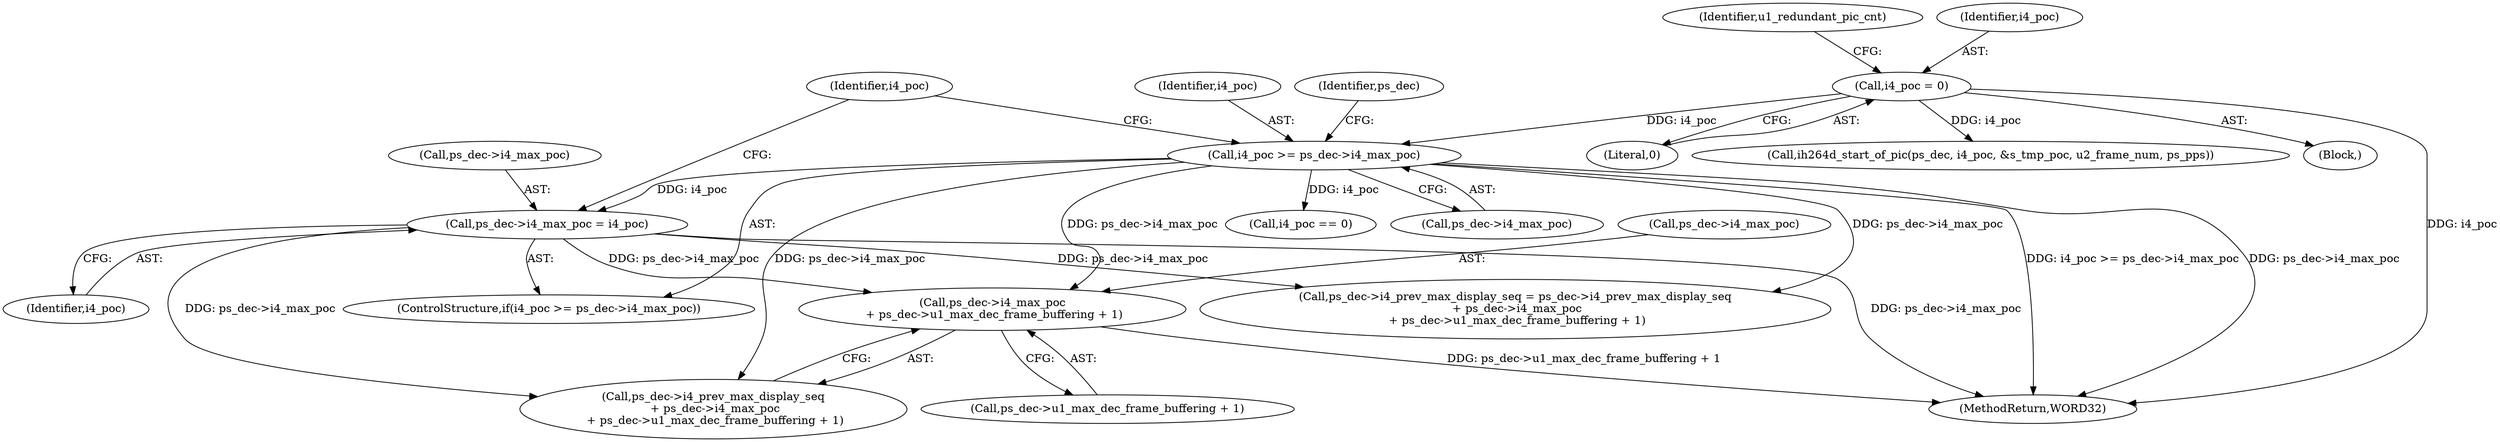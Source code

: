 digraph "0_Android_0b23c81c3dd9ec38f7e6806a3955fed1925541a0_2@pointer" {
"1001447" [label="(Call,ps_dec->i4_max_poc\n + ps_dec->u1_max_dec_frame_buffering + 1)"];
"1001424" [label="(Call,i4_poc >= ps_dec->i4_max_poc)"];
"1000176" [label="(Call,i4_poc = 0)"];
"1001429" [label="(Call,ps_dec->i4_max_poc = i4_poc)"];
"1001429" [label="(Call,ps_dec->i4_max_poc = i4_poc)"];
"1002589" [label="(MethodReturn,WORD32)"];
"1000184" [label="(Identifier,u1_redundant_pic_cnt)"];
"1001451" [label="(Call,ps_dec->u1_max_dec_frame_buffering + 1)"];
"1001425" [label="(Identifier,i4_poc)"];
"1001448" [label="(Call,ps_dec->i4_max_poc)"];
"1001435" [label="(Call,i4_poc == 0)"];
"1000178" [label="(Literal,0)"];
"1001426" [label="(Call,ps_dec->i4_max_poc)"];
"1001439" [label="(Call,ps_dec->i4_prev_max_display_seq = ps_dec->i4_prev_max_display_seq\n + ps_dec->i4_max_poc\n + ps_dec->u1_max_dec_frame_buffering + 1)"];
"1000176" [label="(Call,i4_poc = 0)"];
"1001433" [label="(Identifier,i4_poc)"];
"1001430" [label="(Call,ps_dec->i4_max_poc)"];
"1001623" [label="(Call,ih264d_start_of_pic(ps_dec, i4_poc, &s_tmp_poc, u2_frame_num, ps_pps))"];
"1001424" [label="(Call,i4_poc >= ps_dec->i4_max_poc)"];
"1001447" [label="(Call,ps_dec->i4_max_poc\n + ps_dec->u1_max_dec_frame_buffering + 1)"];
"1000158" [label="(Block,)"];
"1001436" [label="(Identifier,i4_poc)"];
"1001443" [label="(Call,ps_dec->i4_prev_max_display_seq\n + ps_dec->i4_max_poc\n + ps_dec->u1_max_dec_frame_buffering + 1)"];
"1000177" [label="(Identifier,i4_poc)"];
"1001431" [label="(Identifier,ps_dec)"];
"1001423" [label="(ControlStructure,if(i4_poc >= ps_dec->i4_max_poc))"];
"1001447" -> "1001443"  [label="AST: "];
"1001447" -> "1001451"  [label="CFG: "];
"1001448" -> "1001447"  [label="AST: "];
"1001451" -> "1001447"  [label="AST: "];
"1001443" -> "1001447"  [label="CFG: "];
"1001447" -> "1002589"  [label="DDG: ps_dec->u1_max_dec_frame_buffering + 1"];
"1001424" -> "1001447"  [label="DDG: ps_dec->i4_max_poc"];
"1001429" -> "1001447"  [label="DDG: ps_dec->i4_max_poc"];
"1001424" -> "1001423"  [label="AST: "];
"1001424" -> "1001426"  [label="CFG: "];
"1001425" -> "1001424"  [label="AST: "];
"1001426" -> "1001424"  [label="AST: "];
"1001431" -> "1001424"  [label="CFG: "];
"1001436" -> "1001424"  [label="CFG: "];
"1001424" -> "1002589"  [label="DDG: i4_poc >= ps_dec->i4_max_poc"];
"1001424" -> "1002589"  [label="DDG: ps_dec->i4_max_poc"];
"1000176" -> "1001424"  [label="DDG: i4_poc"];
"1001424" -> "1001429"  [label="DDG: i4_poc"];
"1001424" -> "1001435"  [label="DDG: i4_poc"];
"1001424" -> "1001439"  [label="DDG: ps_dec->i4_max_poc"];
"1001424" -> "1001443"  [label="DDG: ps_dec->i4_max_poc"];
"1000176" -> "1000158"  [label="AST: "];
"1000176" -> "1000178"  [label="CFG: "];
"1000177" -> "1000176"  [label="AST: "];
"1000178" -> "1000176"  [label="AST: "];
"1000184" -> "1000176"  [label="CFG: "];
"1000176" -> "1002589"  [label="DDG: i4_poc"];
"1000176" -> "1001623"  [label="DDG: i4_poc"];
"1001429" -> "1001423"  [label="AST: "];
"1001429" -> "1001433"  [label="CFG: "];
"1001430" -> "1001429"  [label="AST: "];
"1001433" -> "1001429"  [label="AST: "];
"1001436" -> "1001429"  [label="CFG: "];
"1001429" -> "1002589"  [label="DDG: ps_dec->i4_max_poc"];
"1001429" -> "1001439"  [label="DDG: ps_dec->i4_max_poc"];
"1001429" -> "1001443"  [label="DDG: ps_dec->i4_max_poc"];
}
